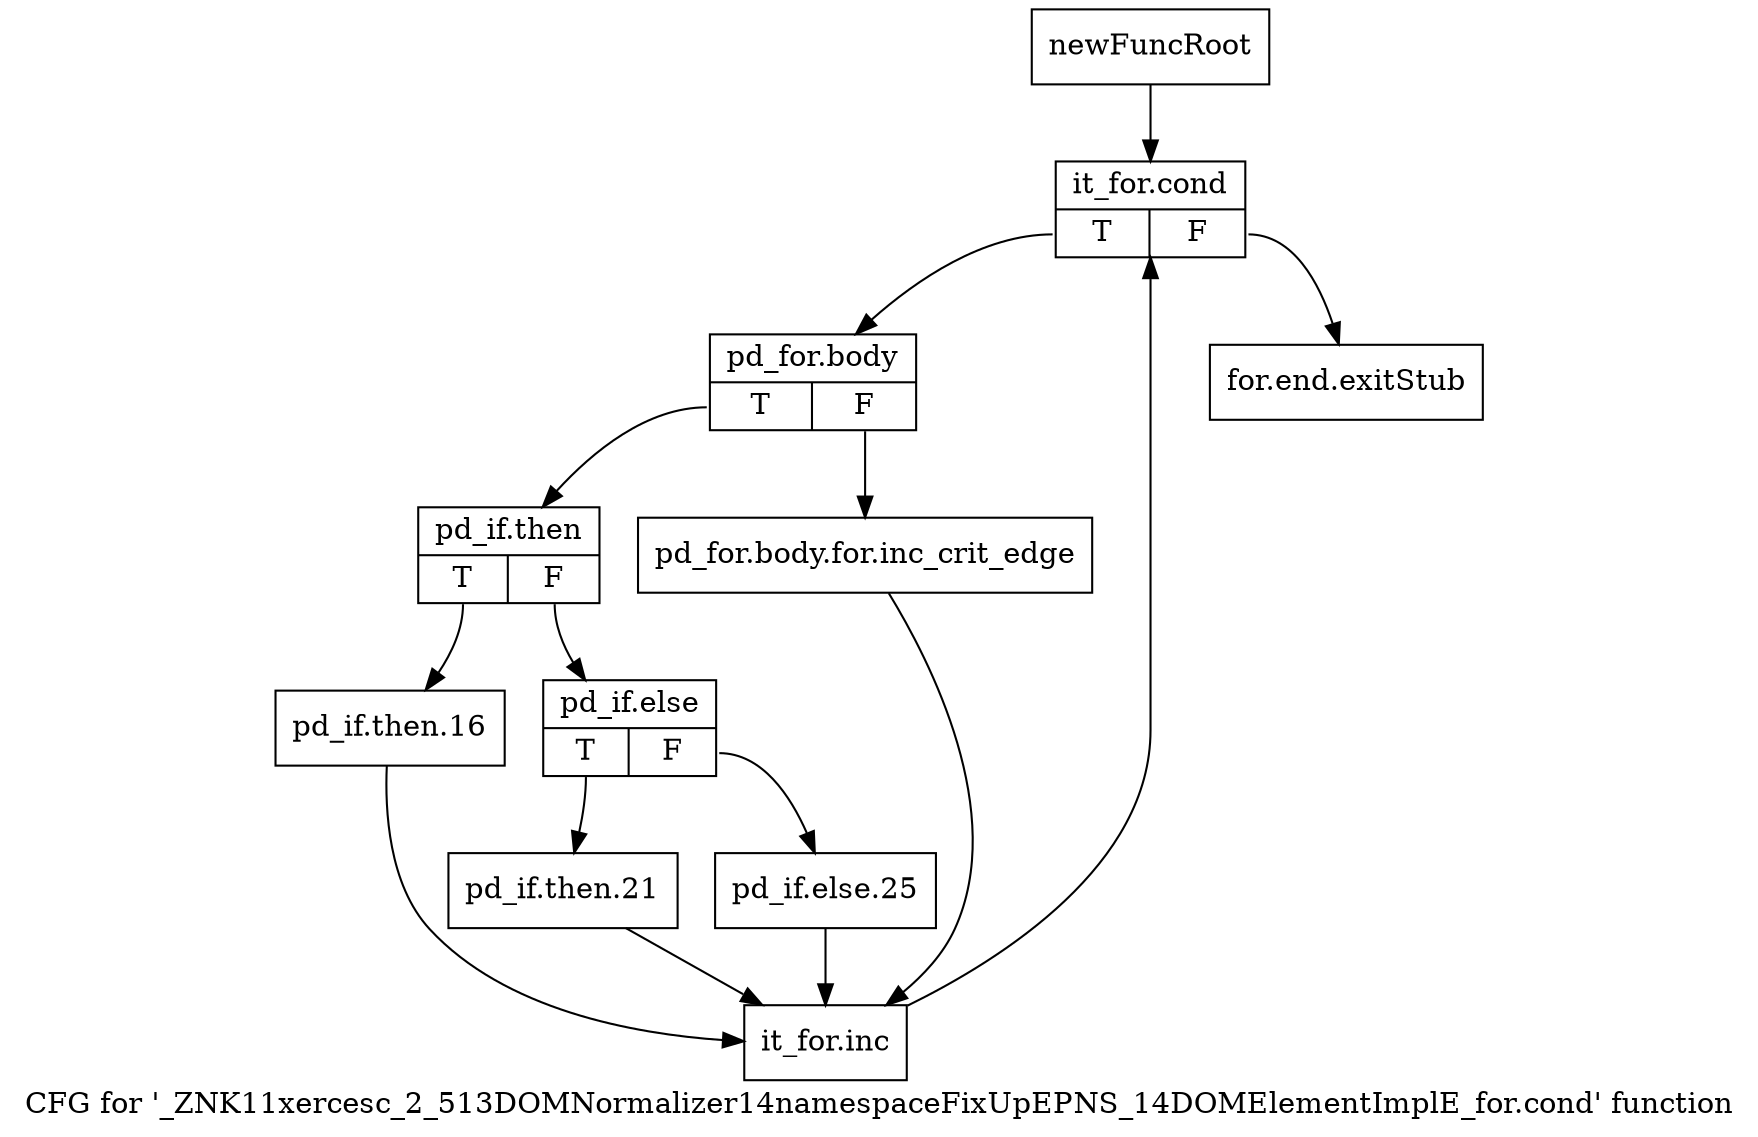digraph "CFG for '_ZNK11xercesc_2_513DOMNormalizer14namespaceFixUpEPNS_14DOMElementImplE_for.cond' function" {
	label="CFG for '_ZNK11xercesc_2_513DOMNormalizer14namespaceFixUpEPNS_14DOMElementImplE_for.cond' function";

	Node0x97caad0 [shape=record,label="{newFuncRoot}"];
	Node0x97caad0 -> Node0x97cab70;
	Node0x97cab20 [shape=record,label="{for.end.exitStub}"];
	Node0x97cab70 [shape=record,label="{it_for.cond|{<s0>T|<s1>F}}"];
	Node0x97cab70:s0 -> Node0x97cabc0;
	Node0x97cab70:s1 -> Node0x97cab20;
	Node0x97cabc0 [shape=record,label="{pd_for.body|{<s0>T|<s1>F}}"];
	Node0x97cabc0:s0 -> Node0x97cac60;
	Node0x97cabc0:s1 -> Node0x97cac10;
	Node0x97cac10 [shape=record,label="{pd_for.body.for.inc_crit_edge}"];
	Node0x97cac10 -> Node0x97cadf0;
	Node0x97cac60 [shape=record,label="{pd_if.then|{<s0>T|<s1>F}}"];
	Node0x97cac60:s0 -> Node0x97cada0;
	Node0x97cac60:s1 -> Node0x97cacb0;
	Node0x97cacb0 [shape=record,label="{pd_if.else|{<s0>T|<s1>F}}"];
	Node0x97cacb0:s0 -> Node0x97cad50;
	Node0x97cacb0:s1 -> Node0x97cad00;
	Node0x97cad00 [shape=record,label="{pd_if.else.25}"];
	Node0x97cad00 -> Node0x97cadf0;
	Node0x97cad50 [shape=record,label="{pd_if.then.21}"];
	Node0x97cad50 -> Node0x97cadf0;
	Node0x97cada0 [shape=record,label="{pd_if.then.16}"];
	Node0x97cada0 -> Node0x97cadf0;
	Node0x97cadf0 [shape=record,label="{it_for.inc}"];
	Node0x97cadf0 -> Node0x97cab70;
}
